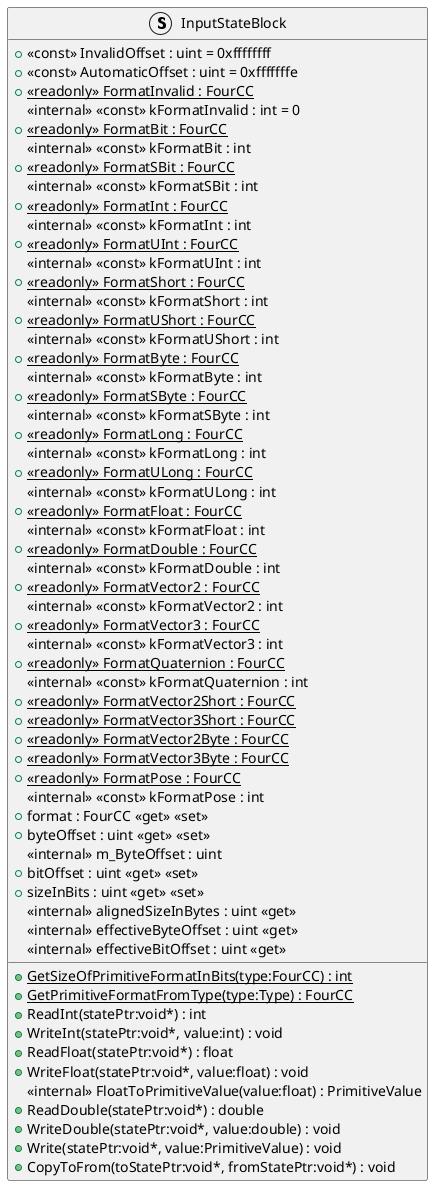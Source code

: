 @startuml
struct InputStateBlock {
    + <<const>> InvalidOffset : uint = 0xffffffff
    + <<const>> AutomaticOffset : uint = 0xfffffffe
    + {static} <<readonly>> FormatInvalid : FourCC
    <<internal>> <<const>> kFormatInvalid : int = 0
    + {static} <<readonly>> FormatBit : FourCC
    <<internal>> <<const>> kFormatBit : int
    + {static} <<readonly>> FormatSBit : FourCC
    <<internal>> <<const>> kFormatSBit : int
    + {static} <<readonly>> FormatInt : FourCC
    <<internal>> <<const>> kFormatInt : int
    + {static} <<readonly>> FormatUInt : FourCC
    <<internal>> <<const>> kFormatUInt : int
    + {static} <<readonly>> FormatShort : FourCC
    <<internal>> <<const>> kFormatShort : int
    + {static} <<readonly>> FormatUShort : FourCC
    <<internal>> <<const>> kFormatUShort : int
    + {static} <<readonly>> FormatByte : FourCC
    <<internal>> <<const>> kFormatByte : int
    + {static} <<readonly>> FormatSByte : FourCC
    <<internal>> <<const>> kFormatSByte : int
    + {static} <<readonly>> FormatLong : FourCC
    <<internal>> <<const>> kFormatLong : int
    + {static} <<readonly>> FormatULong : FourCC
    <<internal>> <<const>> kFormatULong : int
    + {static} <<readonly>> FormatFloat : FourCC
    <<internal>> <<const>> kFormatFloat : int
    + {static} <<readonly>> FormatDouble : FourCC
    <<internal>> <<const>> kFormatDouble : int
    + {static} <<readonly>> FormatVector2 : FourCC
    <<internal>> <<const>> kFormatVector2 : int
    + {static} <<readonly>> FormatVector3 : FourCC
    <<internal>> <<const>> kFormatVector3 : int
    + {static} <<readonly>> FormatQuaternion : FourCC
    <<internal>> <<const>> kFormatQuaternion : int
    + {static} <<readonly>> FormatVector2Short : FourCC
    + {static} <<readonly>> FormatVector3Short : FourCC
    + {static} <<readonly>> FormatVector2Byte : FourCC
    + {static} <<readonly>> FormatVector3Byte : FourCC
    + {static} <<readonly>> FormatPose : FourCC
    <<internal>> <<const>> kFormatPose : int
    + {static} GetSizeOfPrimitiveFormatInBits(type:FourCC) : int
    + {static} GetPrimitiveFormatFromType(type:Type) : FourCC
    + format : FourCC <<get>> <<set>>
    + byteOffset : uint <<get>> <<set>>
    <<internal>> m_ByteOffset : uint
    + bitOffset : uint <<get>> <<set>>
    + sizeInBits : uint <<get>> <<set>>
    <<internal>> alignedSizeInBytes : uint <<get>>
    <<internal>> effectiveByteOffset : uint <<get>>
    <<internal>> effectiveBitOffset : uint <<get>>
    + ReadInt(statePtr:void*) : int
    + WriteInt(statePtr:void*, value:int) : void
    + ReadFloat(statePtr:void*) : float
    + WriteFloat(statePtr:void*, value:float) : void
    <<internal>> FloatToPrimitiveValue(value:float) : PrimitiveValue
    + ReadDouble(statePtr:void*) : double
    + WriteDouble(statePtr:void*, value:double) : void
    + Write(statePtr:void*, value:PrimitiveValue) : void
    + CopyToFrom(toStatePtr:void*, fromStatePtr:void*) : void
}
@enduml
